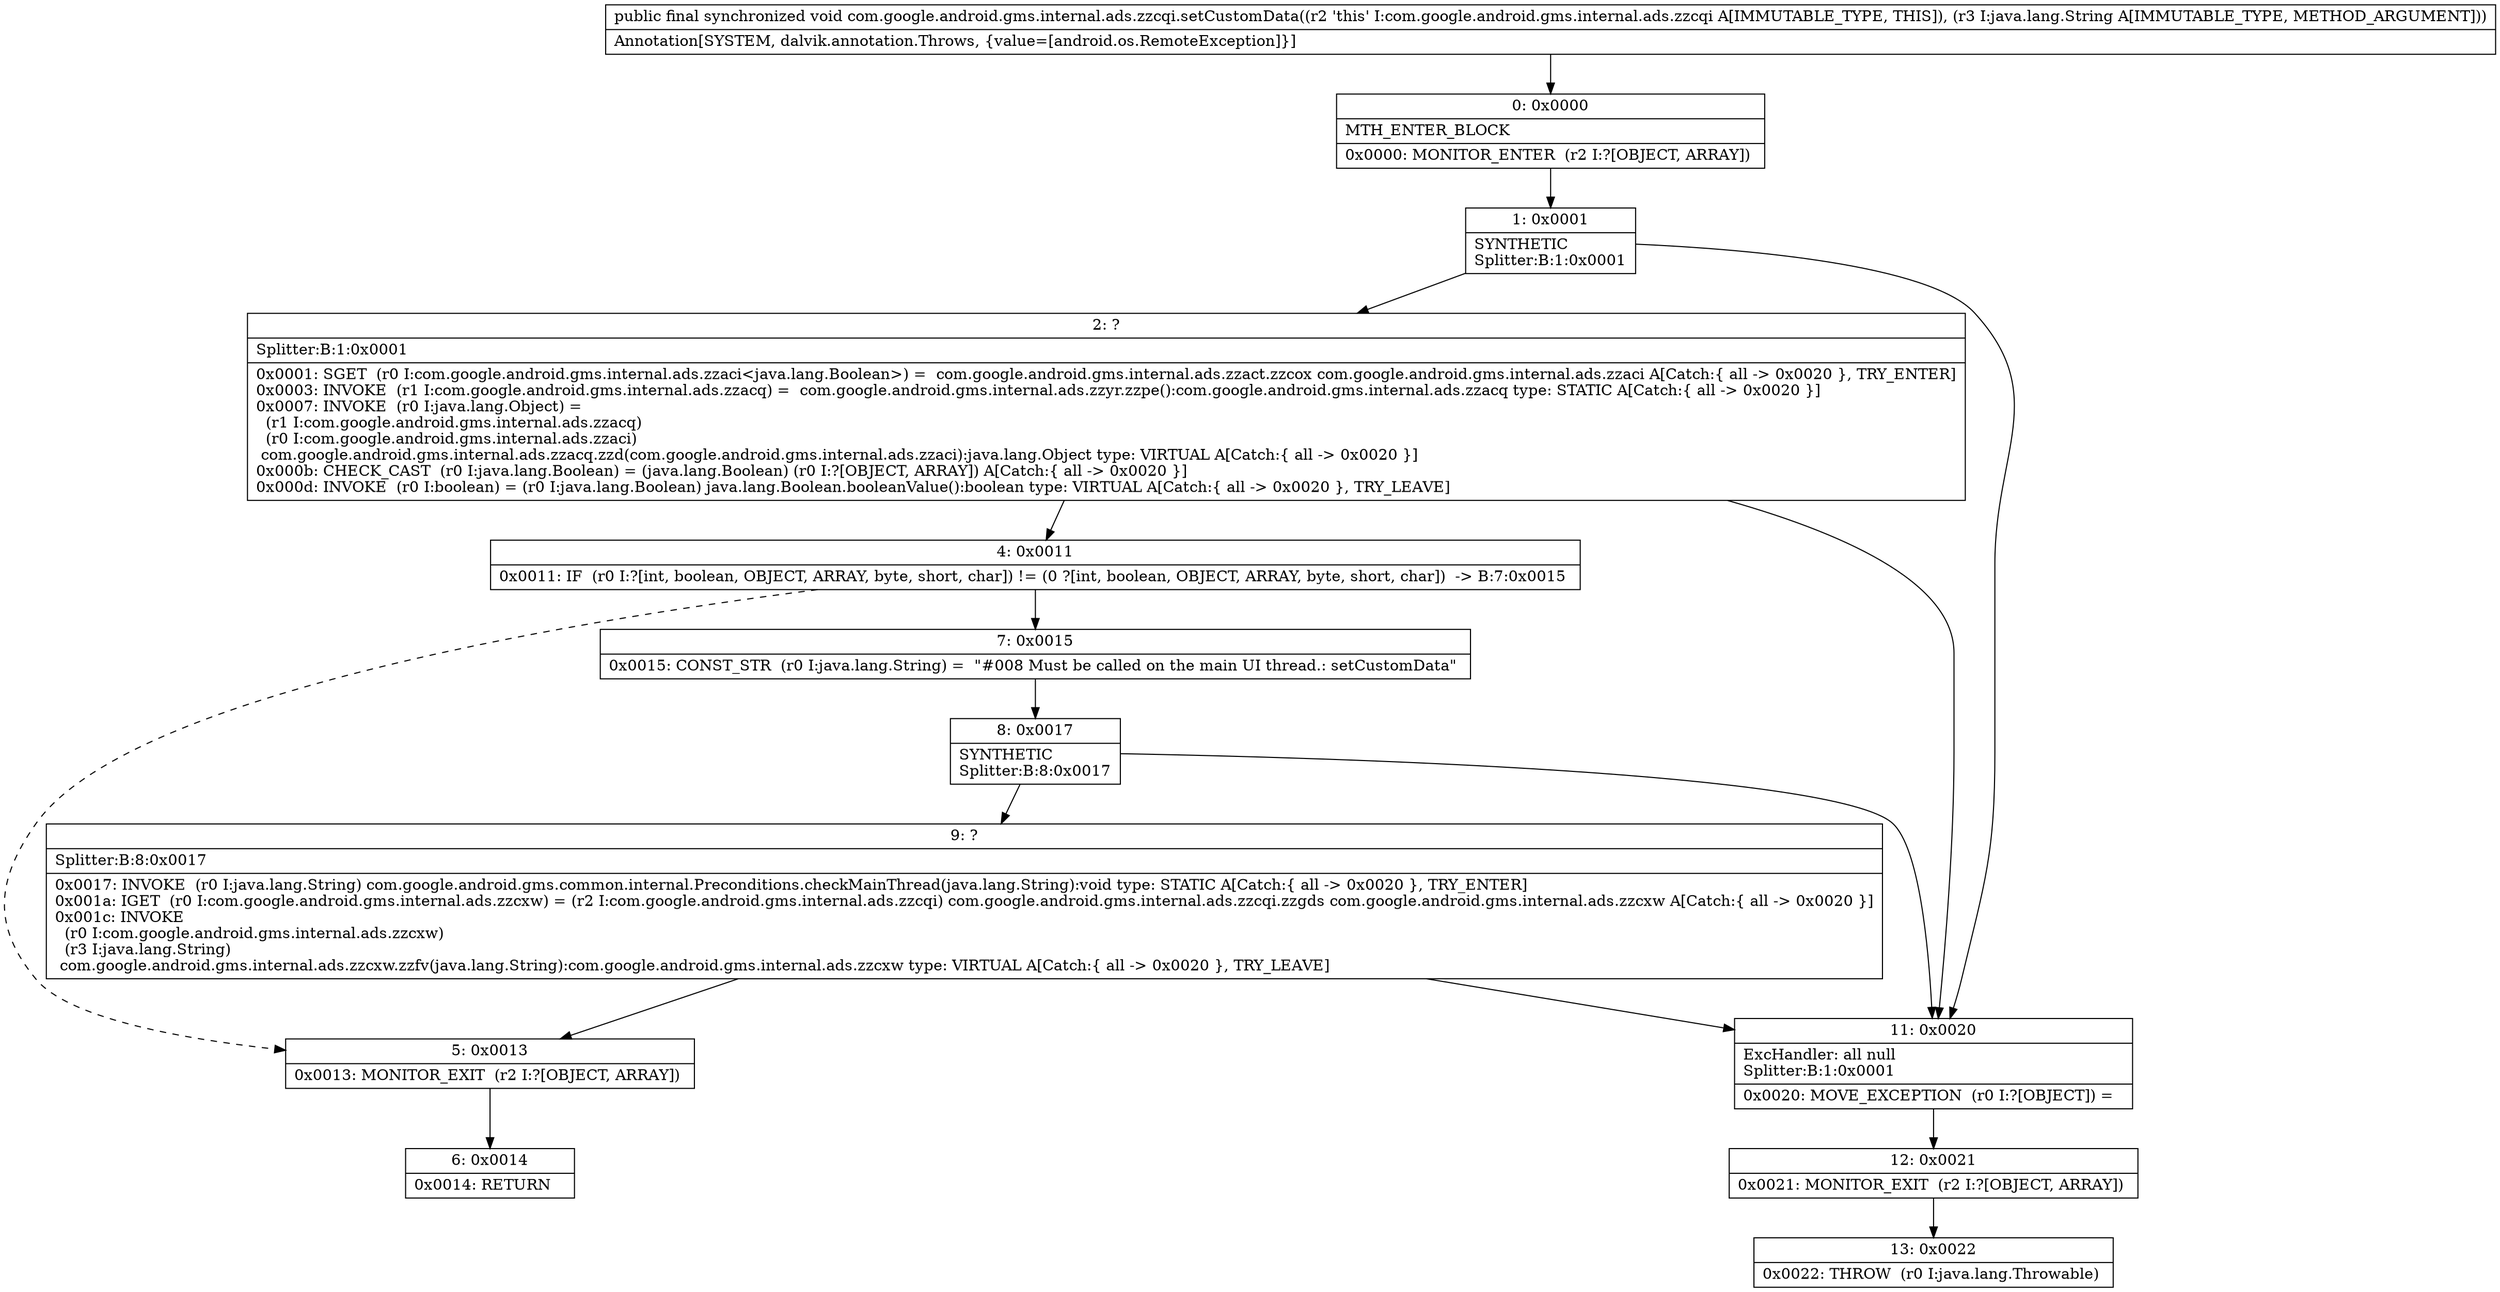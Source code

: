 digraph "CFG forcom.google.android.gms.internal.ads.zzcqi.setCustomData(Ljava\/lang\/String;)V" {
Node_0 [shape=record,label="{0\:\ 0x0000|MTH_ENTER_BLOCK\l|0x0000: MONITOR_ENTER  (r2 I:?[OBJECT, ARRAY]) \l}"];
Node_1 [shape=record,label="{1\:\ 0x0001|SYNTHETIC\lSplitter:B:1:0x0001\l}"];
Node_2 [shape=record,label="{2\:\ ?|Splitter:B:1:0x0001\l|0x0001: SGET  (r0 I:com.google.android.gms.internal.ads.zzaci\<java.lang.Boolean\>) =  com.google.android.gms.internal.ads.zzact.zzcox com.google.android.gms.internal.ads.zzaci A[Catch:\{ all \-\> 0x0020 \}, TRY_ENTER]\l0x0003: INVOKE  (r1 I:com.google.android.gms.internal.ads.zzacq) =  com.google.android.gms.internal.ads.zzyr.zzpe():com.google.android.gms.internal.ads.zzacq type: STATIC A[Catch:\{ all \-\> 0x0020 \}]\l0x0007: INVOKE  (r0 I:java.lang.Object) = \l  (r1 I:com.google.android.gms.internal.ads.zzacq)\l  (r0 I:com.google.android.gms.internal.ads.zzaci)\l com.google.android.gms.internal.ads.zzacq.zzd(com.google.android.gms.internal.ads.zzaci):java.lang.Object type: VIRTUAL A[Catch:\{ all \-\> 0x0020 \}]\l0x000b: CHECK_CAST  (r0 I:java.lang.Boolean) = (java.lang.Boolean) (r0 I:?[OBJECT, ARRAY]) A[Catch:\{ all \-\> 0x0020 \}]\l0x000d: INVOKE  (r0 I:boolean) = (r0 I:java.lang.Boolean) java.lang.Boolean.booleanValue():boolean type: VIRTUAL A[Catch:\{ all \-\> 0x0020 \}, TRY_LEAVE]\l}"];
Node_4 [shape=record,label="{4\:\ 0x0011|0x0011: IF  (r0 I:?[int, boolean, OBJECT, ARRAY, byte, short, char]) != (0 ?[int, boolean, OBJECT, ARRAY, byte, short, char])  \-\> B:7:0x0015 \l}"];
Node_5 [shape=record,label="{5\:\ 0x0013|0x0013: MONITOR_EXIT  (r2 I:?[OBJECT, ARRAY]) \l}"];
Node_6 [shape=record,label="{6\:\ 0x0014|0x0014: RETURN   \l}"];
Node_7 [shape=record,label="{7\:\ 0x0015|0x0015: CONST_STR  (r0 I:java.lang.String) =  \"#008 Must be called on the main UI thread.: setCustomData\" \l}"];
Node_8 [shape=record,label="{8\:\ 0x0017|SYNTHETIC\lSplitter:B:8:0x0017\l}"];
Node_9 [shape=record,label="{9\:\ ?|Splitter:B:8:0x0017\l|0x0017: INVOKE  (r0 I:java.lang.String) com.google.android.gms.common.internal.Preconditions.checkMainThread(java.lang.String):void type: STATIC A[Catch:\{ all \-\> 0x0020 \}, TRY_ENTER]\l0x001a: IGET  (r0 I:com.google.android.gms.internal.ads.zzcxw) = (r2 I:com.google.android.gms.internal.ads.zzcqi) com.google.android.gms.internal.ads.zzcqi.zzgds com.google.android.gms.internal.ads.zzcxw A[Catch:\{ all \-\> 0x0020 \}]\l0x001c: INVOKE  \l  (r0 I:com.google.android.gms.internal.ads.zzcxw)\l  (r3 I:java.lang.String)\l com.google.android.gms.internal.ads.zzcxw.zzfv(java.lang.String):com.google.android.gms.internal.ads.zzcxw type: VIRTUAL A[Catch:\{ all \-\> 0x0020 \}, TRY_LEAVE]\l}"];
Node_11 [shape=record,label="{11\:\ 0x0020|ExcHandler: all null\lSplitter:B:1:0x0001\l|0x0020: MOVE_EXCEPTION  (r0 I:?[OBJECT]) =  \l}"];
Node_12 [shape=record,label="{12\:\ 0x0021|0x0021: MONITOR_EXIT  (r2 I:?[OBJECT, ARRAY]) \l}"];
Node_13 [shape=record,label="{13\:\ 0x0022|0x0022: THROW  (r0 I:java.lang.Throwable) \l}"];
MethodNode[shape=record,label="{public final synchronized void com.google.android.gms.internal.ads.zzcqi.setCustomData((r2 'this' I:com.google.android.gms.internal.ads.zzcqi A[IMMUTABLE_TYPE, THIS]), (r3 I:java.lang.String A[IMMUTABLE_TYPE, METHOD_ARGUMENT]))  | Annotation[SYSTEM, dalvik.annotation.Throws, \{value=[android.os.RemoteException]\}]\l}"];
MethodNode -> Node_0;
Node_0 -> Node_1;
Node_1 -> Node_2;
Node_1 -> Node_11;
Node_2 -> Node_11;
Node_2 -> Node_4;
Node_4 -> Node_5[style=dashed];
Node_4 -> Node_7;
Node_5 -> Node_6;
Node_7 -> Node_8;
Node_8 -> Node_9;
Node_8 -> Node_11;
Node_9 -> Node_11;
Node_9 -> Node_5;
Node_11 -> Node_12;
Node_12 -> Node_13;
}

